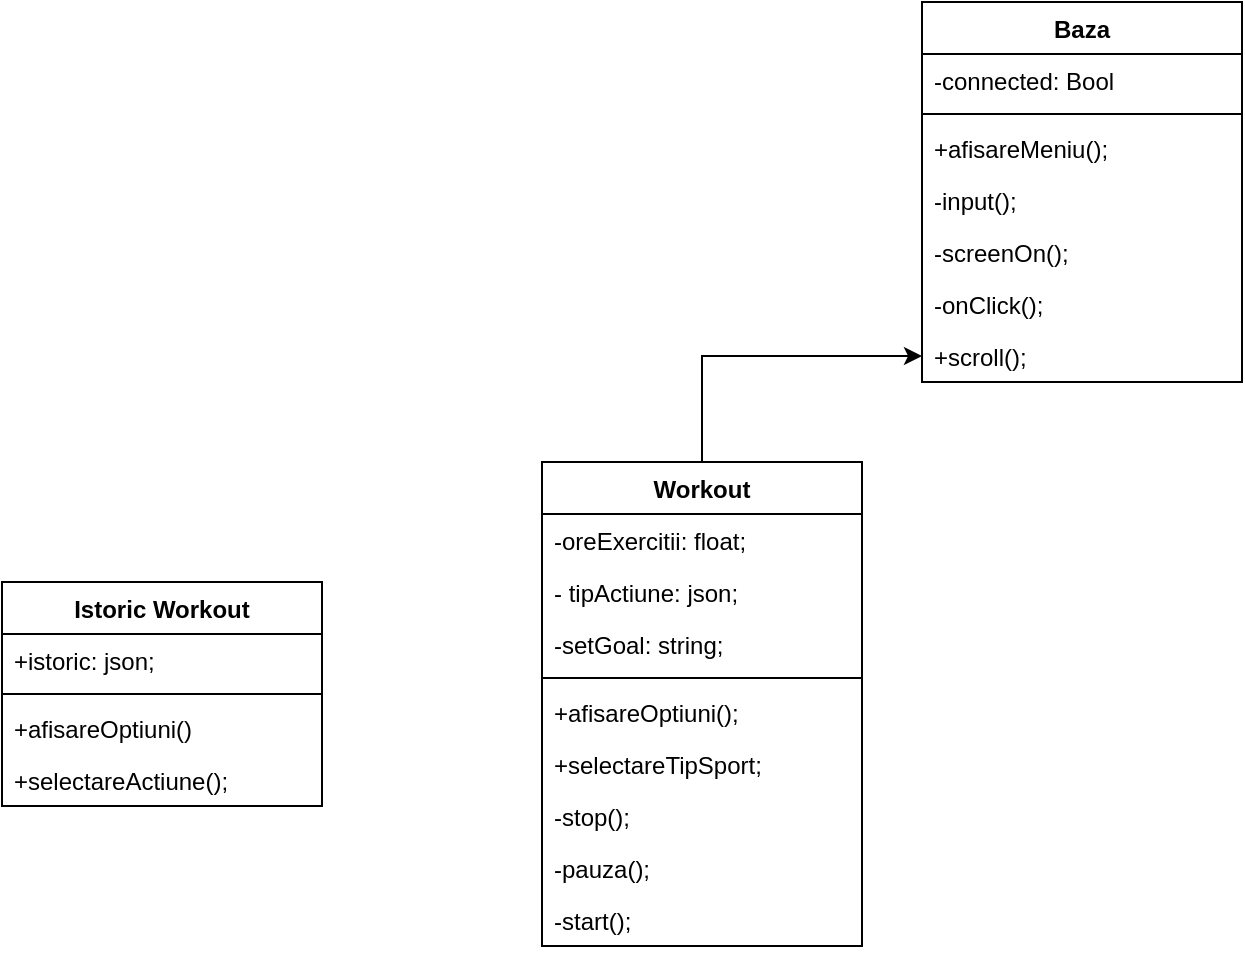 <mxfile version="17.5.1" type="github">
  <diagram id="C5RBs43oDa-KdzZeNtuy" name="Page-1">
    <mxGraphModel dx="2249" dy="798" grid="1" gridSize="10" guides="1" tooltips="1" connect="1" arrows="1" fold="1" page="1" pageScale="1" pageWidth="827" pageHeight="1169" math="0" shadow="0">
      <root>
        <mxCell id="WIyWlLk6GJQsqaUBKTNV-0" />
        <mxCell id="WIyWlLk6GJQsqaUBKTNV-1" parent="WIyWlLk6GJQsqaUBKTNV-0" />
        <mxCell id="pVuKKQnEZL3OqZWBuNZZ-0" value="Baza" style="swimlane;fontStyle=1;align=center;verticalAlign=top;childLayout=stackLayout;horizontal=1;startSize=26;horizontalStack=0;resizeParent=1;resizeParentMax=0;resizeLast=0;collapsible=1;marginBottom=0;" vertex="1" parent="WIyWlLk6GJQsqaUBKTNV-1">
          <mxGeometry x="300" y="70" width="160" height="190" as="geometry" />
        </mxCell>
        <mxCell id="pVuKKQnEZL3OqZWBuNZZ-1" value="-connected: Bool" style="text;strokeColor=none;fillColor=none;align=left;verticalAlign=top;spacingLeft=4;spacingRight=4;overflow=hidden;rotatable=0;points=[[0,0.5],[1,0.5]];portConstraint=eastwest;" vertex="1" parent="pVuKKQnEZL3OqZWBuNZZ-0">
          <mxGeometry y="26" width="160" height="26" as="geometry" />
        </mxCell>
        <mxCell id="pVuKKQnEZL3OqZWBuNZZ-2" value="" style="line;strokeWidth=1;fillColor=none;align=left;verticalAlign=middle;spacingTop=-1;spacingLeft=3;spacingRight=3;rotatable=0;labelPosition=right;points=[];portConstraint=eastwest;" vertex="1" parent="pVuKKQnEZL3OqZWBuNZZ-0">
          <mxGeometry y="52" width="160" height="8" as="geometry" />
        </mxCell>
        <mxCell id="pVuKKQnEZL3OqZWBuNZZ-5" value="+afisareMeniu();" style="text;strokeColor=none;fillColor=none;align=left;verticalAlign=top;spacingLeft=4;spacingRight=4;overflow=hidden;rotatable=0;points=[[0,0.5],[1,0.5]];portConstraint=eastwest;" vertex="1" parent="pVuKKQnEZL3OqZWBuNZZ-0">
          <mxGeometry y="60" width="160" height="26" as="geometry" />
        </mxCell>
        <mxCell id="pVuKKQnEZL3OqZWBuNZZ-4" value="-input();" style="text;strokeColor=none;fillColor=none;align=left;verticalAlign=top;spacingLeft=4;spacingRight=4;overflow=hidden;rotatable=0;points=[[0,0.5],[1,0.5]];portConstraint=eastwest;" vertex="1" parent="pVuKKQnEZL3OqZWBuNZZ-0">
          <mxGeometry y="86" width="160" height="26" as="geometry" />
        </mxCell>
        <mxCell id="pVuKKQnEZL3OqZWBuNZZ-6" value="-screenOn();" style="text;strokeColor=none;fillColor=none;align=left;verticalAlign=top;spacingLeft=4;spacingRight=4;overflow=hidden;rotatable=0;points=[[0,0.5],[1,0.5]];portConstraint=eastwest;" vertex="1" parent="pVuKKQnEZL3OqZWBuNZZ-0">
          <mxGeometry y="112" width="160" height="26" as="geometry" />
        </mxCell>
        <mxCell id="pVuKKQnEZL3OqZWBuNZZ-7" value="-onClick();" style="text;strokeColor=none;fillColor=none;align=left;verticalAlign=top;spacingLeft=4;spacingRight=4;overflow=hidden;rotatable=0;points=[[0,0.5],[1,0.5]];portConstraint=eastwest;" vertex="1" parent="pVuKKQnEZL3OqZWBuNZZ-0">
          <mxGeometry y="138" width="160" height="26" as="geometry" />
        </mxCell>
        <mxCell id="pVuKKQnEZL3OqZWBuNZZ-3" value="+scroll();" style="text;strokeColor=none;fillColor=none;align=left;verticalAlign=top;spacingLeft=4;spacingRight=4;overflow=hidden;rotatable=0;points=[[0,0.5],[1,0.5]];portConstraint=eastwest;" vertex="1" parent="pVuKKQnEZL3OqZWBuNZZ-0">
          <mxGeometry y="164" width="160" height="26" as="geometry" />
        </mxCell>
        <mxCell id="pVuKKQnEZL3OqZWBuNZZ-12" style="edgeStyle=orthogonalEdgeStyle;rounded=0;orthogonalLoop=1;jettySize=auto;html=1;exitX=0.5;exitY=0;exitDx=0;exitDy=0;entryX=0;entryY=0.5;entryDx=0;entryDy=0;" edge="1" parent="WIyWlLk6GJQsqaUBKTNV-1" source="pVuKKQnEZL3OqZWBuNZZ-8" target="pVuKKQnEZL3OqZWBuNZZ-3">
          <mxGeometry relative="1" as="geometry" />
        </mxCell>
        <mxCell id="pVuKKQnEZL3OqZWBuNZZ-8" value="Workout" style="swimlane;fontStyle=1;align=center;verticalAlign=top;childLayout=stackLayout;horizontal=1;startSize=26;horizontalStack=0;resizeParent=1;resizeParentMax=0;resizeLast=0;collapsible=1;marginBottom=0;" vertex="1" parent="WIyWlLk6GJQsqaUBKTNV-1">
          <mxGeometry x="110" y="300" width="160" height="242" as="geometry" />
        </mxCell>
        <mxCell id="pVuKKQnEZL3OqZWBuNZZ-9" value="-oreExercitii: float;" style="text;strokeColor=none;fillColor=none;align=left;verticalAlign=top;spacingLeft=4;spacingRight=4;overflow=hidden;rotatable=0;points=[[0,0.5],[1,0.5]];portConstraint=eastwest;" vertex="1" parent="pVuKKQnEZL3OqZWBuNZZ-8">
          <mxGeometry y="26" width="160" height="26" as="geometry" />
        </mxCell>
        <mxCell id="pVuKKQnEZL3OqZWBuNZZ-14" value="- tipActiune: json;" style="text;strokeColor=none;fillColor=none;align=left;verticalAlign=top;spacingLeft=4;spacingRight=4;overflow=hidden;rotatable=0;points=[[0,0.5],[1,0.5]];portConstraint=eastwest;" vertex="1" parent="pVuKKQnEZL3OqZWBuNZZ-8">
          <mxGeometry y="52" width="160" height="26" as="geometry" />
        </mxCell>
        <mxCell id="pVuKKQnEZL3OqZWBuNZZ-16" value="-setGoal: string;" style="text;strokeColor=none;fillColor=none;align=left;verticalAlign=top;spacingLeft=4;spacingRight=4;overflow=hidden;rotatable=0;points=[[0,0.5],[1,0.5]];portConstraint=eastwest;" vertex="1" parent="pVuKKQnEZL3OqZWBuNZZ-8">
          <mxGeometry y="78" width="160" height="26" as="geometry" />
        </mxCell>
        <mxCell id="pVuKKQnEZL3OqZWBuNZZ-10" value="" style="line;strokeWidth=1;fillColor=none;align=left;verticalAlign=middle;spacingTop=-1;spacingLeft=3;spacingRight=3;rotatable=0;labelPosition=right;points=[];portConstraint=eastwest;" vertex="1" parent="pVuKKQnEZL3OqZWBuNZZ-8">
          <mxGeometry y="104" width="160" height="8" as="geometry" />
        </mxCell>
        <mxCell id="pVuKKQnEZL3OqZWBuNZZ-19" value="+afisareOptiuni();" style="text;strokeColor=none;fillColor=none;align=left;verticalAlign=top;spacingLeft=4;spacingRight=4;overflow=hidden;rotatable=0;points=[[0,0.5],[1,0.5]];portConstraint=eastwest;" vertex="1" parent="pVuKKQnEZL3OqZWBuNZZ-8">
          <mxGeometry y="112" width="160" height="26" as="geometry" />
        </mxCell>
        <mxCell id="pVuKKQnEZL3OqZWBuNZZ-13" value="+selectareTipSport;" style="text;strokeColor=none;fillColor=none;align=left;verticalAlign=top;spacingLeft=4;spacingRight=4;overflow=hidden;rotatable=0;points=[[0,0.5],[1,0.5]];portConstraint=eastwest;" vertex="1" parent="pVuKKQnEZL3OqZWBuNZZ-8">
          <mxGeometry y="138" width="160" height="26" as="geometry" />
        </mxCell>
        <mxCell id="pVuKKQnEZL3OqZWBuNZZ-17" value="-stop();" style="text;strokeColor=none;fillColor=none;align=left;verticalAlign=top;spacingLeft=4;spacingRight=4;overflow=hidden;rotatable=0;points=[[0,0.5],[1,0.5]];portConstraint=eastwest;" vertex="1" parent="pVuKKQnEZL3OqZWBuNZZ-8">
          <mxGeometry y="164" width="160" height="26" as="geometry" />
        </mxCell>
        <mxCell id="pVuKKQnEZL3OqZWBuNZZ-18" value="-pauza();" style="text;strokeColor=none;fillColor=none;align=left;verticalAlign=top;spacingLeft=4;spacingRight=4;overflow=hidden;rotatable=0;points=[[0,0.5],[1,0.5]];portConstraint=eastwest;" vertex="1" parent="pVuKKQnEZL3OqZWBuNZZ-8">
          <mxGeometry y="190" width="160" height="26" as="geometry" />
        </mxCell>
        <mxCell id="pVuKKQnEZL3OqZWBuNZZ-15" value="-start();" style="text;strokeColor=none;fillColor=none;align=left;verticalAlign=top;spacingLeft=4;spacingRight=4;overflow=hidden;rotatable=0;points=[[0,0.5],[1,0.5]];portConstraint=eastwest;" vertex="1" parent="pVuKKQnEZL3OqZWBuNZZ-8">
          <mxGeometry y="216" width="160" height="26" as="geometry" />
        </mxCell>
        <mxCell id="pVuKKQnEZL3OqZWBuNZZ-20" value="Istoric Workout" style="swimlane;fontStyle=1;align=center;verticalAlign=top;childLayout=stackLayout;horizontal=1;startSize=26;horizontalStack=0;resizeParent=1;resizeParentMax=0;resizeLast=0;collapsible=1;marginBottom=0;" vertex="1" parent="WIyWlLk6GJQsqaUBKTNV-1">
          <mxGeometry x="-160" y="360" width="160" height="112" as="geometry" />
        </mxCell>
        <mxCell id="pVuKKQnEZL3OqZWBuNZZ-21" value="+istoric: json;" style="text;strokeColor=none;fillColor=none;align=left;verticalAlign=top;spacingLeft=4;spacingRight=4;overflow=hidden;rotatable=0;points=[[0,0.5],[1,0.5]];portConstraint=eastwest;" vertex="1" parent="pVuKKQnEZL3OqZWBuNZZ-20">
          <mxGeometry y="26" width="160" height="26" as="geometry" />
        </mxCell>
        <mxCell id="pVuKKQnEZL3OqZWBuNZZ-22" value="" style="line;strokeWidth=1;fillColor=none;align=left;verticalAlign=middle;spacingTop=-1;spacingLeft=3;spacingRight=3;rotatable=0;labelPosition=right;points=[];portConstraint=eastwest;" vertex="1" parent="pVuKKQnEZL3OqZWBuNZZ-20">
          <mxGeometry y="52" width="160" height="8" as="geometry" />
        </mxCell>
        <mxCell id="pVuKKQnEZL3OqZWBuNZZ-23" value="+afisareOptiuni()" style="text;strokeColor=none;fillColor=none;align=left;verticalAlign=top;spacingLeft=4;spacingRight=4;overflow=hidden;rotatable=0;points=[[0,0.5],[1,0.5]];portConstraint=eastwest;" vertex="1" parent="pVuKKQnEZL3OqZWBuNZZ-20">
          <mxGeometry y="60" width="160" height="26" as="geometry" />
        </mxCell>
        <mxCell id="pVuKKQnEZL3OqZWBuNZZ-24" value="+selectareActiune();" style="text;strokeColor=none;fillColor=none;align=left;verticalAlign=top;spacingLeft=4;spacingRight=4;overflow=hidden;rotatable=0;points=[[0,0.5],[1,0.5]];portConstraint=eastwest;" vertex="1" parent="pVuKKQnEZL3OqZWBuNZZ-20">
          <mxGeometry y="86" width="160" height="26" as="geometry" />
        </mxCell>
      </root>
    </mxGraphModel>
  </diagram>
</mxfile>
